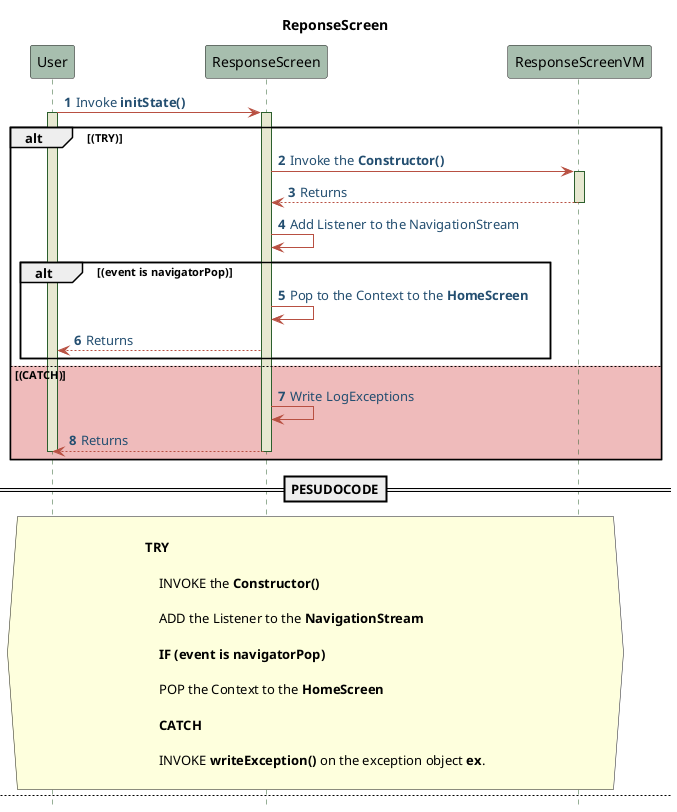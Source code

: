 @startuml Diagram for ResponseScreen
!define POSITIVERESPONSE 90EE90
!define NEGATIVEERESPONSE EFBBBB
!define NUETRALRESPONSE F2DC79

skinparam sequence{
    ParticipantBackgroundColor #A7BEAE
    LifeLineBackgroundColor #E7E8D1
    LifeLineBorderColor #2C5F2D
    ActorBackgroundColor #FC766AFF
    ActorBorderColor #FC766AFF
    ArrowColor #B85042
    ArrowFontColor #234E70

}
title ReponseScreen
autonumber 1
hide  footbox
participant User as c
participant ResponseScreen as h
participant ResponseScreenVM as hv

c->h:Invoke **initState()**
activate c
activate h
alt (TRY)
    h->hv:Invoke the **Constructor()**
    activate hv
    hv-->h:Returns
    deactivate hv
    h->h:Add Listener to the NavigationStream
    alt (event is navigatorPop)
        h->h:Pop to the Context to the **HomeScreen**
        h-->c:Returns
    end
else #NEGATIVEERESPONSE (CATCH)
    h->h:Write LogExceptions
    h-->c:Returns
    deactivate h
    deactivate c
end

    ==PESUDOCODE==
    hnote across

**TRY**

    INVOKE the **Constructor()** 

    ADD the Listener to the **NavigationStream**

    **IF (event is navigatorPop)**

    POP the Context to the **HomeScreen**

    **CATCH**

    INVOKE **writeException()** on the exception object **ex**.

    endnote


    newpage
    autonumber 1
    hide footbox
    c->h:Invoke **dispose()**
    activate c
    activate h
    alt  (TRY)
    h->h:Dispose the **Instance** of the CreationScreen
    h->h:Dispose the **navigationStream**
    h-->c:Returns
    else #NEGATIVEERESPONSE (CATCH)
    h->h:Write LogExceptions
    h-->c:Returns
    deactivate h
    deactivate c
    end

        ==PESUDOCODE==
        hnote across

        DISPOSE the **Instance** using **dispose()** method

        DISPOSE the **navigationStream** using **dispose()** method


        endnote

    newpage
    autonumber 1
    hide footbox
    c->h:'BackToHome' button.Clicked
    activate c
    activate h
    h->hv:Invoke **navigateToHomeScreen()**
    activate hv
    hv-->h:Returns
    deactivate hv
    h-->c:Displays The **HomeScreen**
    deactivate h
    deactivate c

    ==PESUDOCODE==
    hnote across

    INVOKE **navigateToCreationScreen()** in the CreationScreen class

    endnote

 @enduml